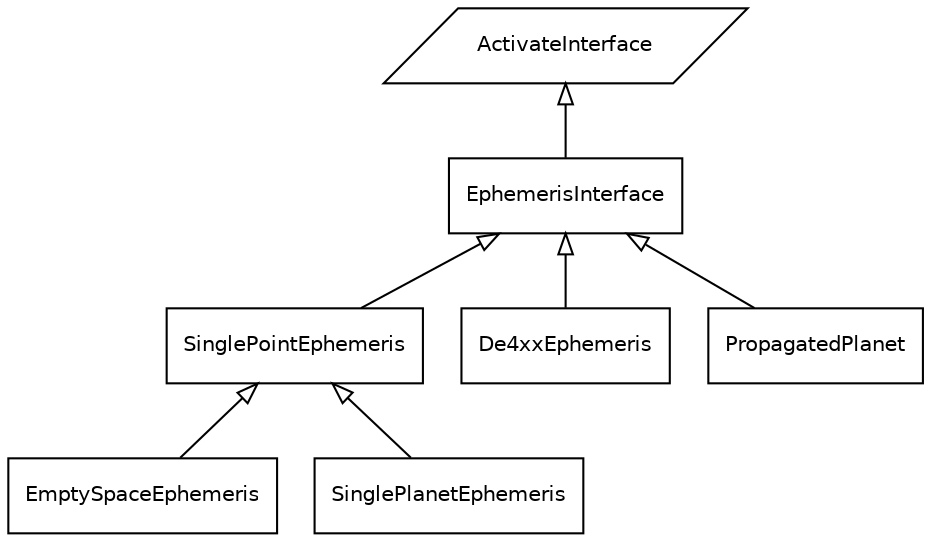 digraph G { 

   // Make this look like a UML diagram
   rankdir=BT;
   node [fontname="Helvetica",fontsize=10,shape=box];
   edge [fontname="Helvetica",fontsize=10,arrowhead=empty,arrowtail=empty];

   // Node connectivity
   EphemerisInterface -> ActivateInterface;

   SinglePointEphemeris -> EphemerisInterface;
   EmptySpaceEphemeris -> SinglePointEphemeris;
   SinglePlanetEphemeris -> SinglePointEphemeris;

   De4xxEphemeris -> EphemerisInterface;
   PropagatedPlanet -> EphemerisInterface;

   ActivateInterface [shape=parallelogram];
}
